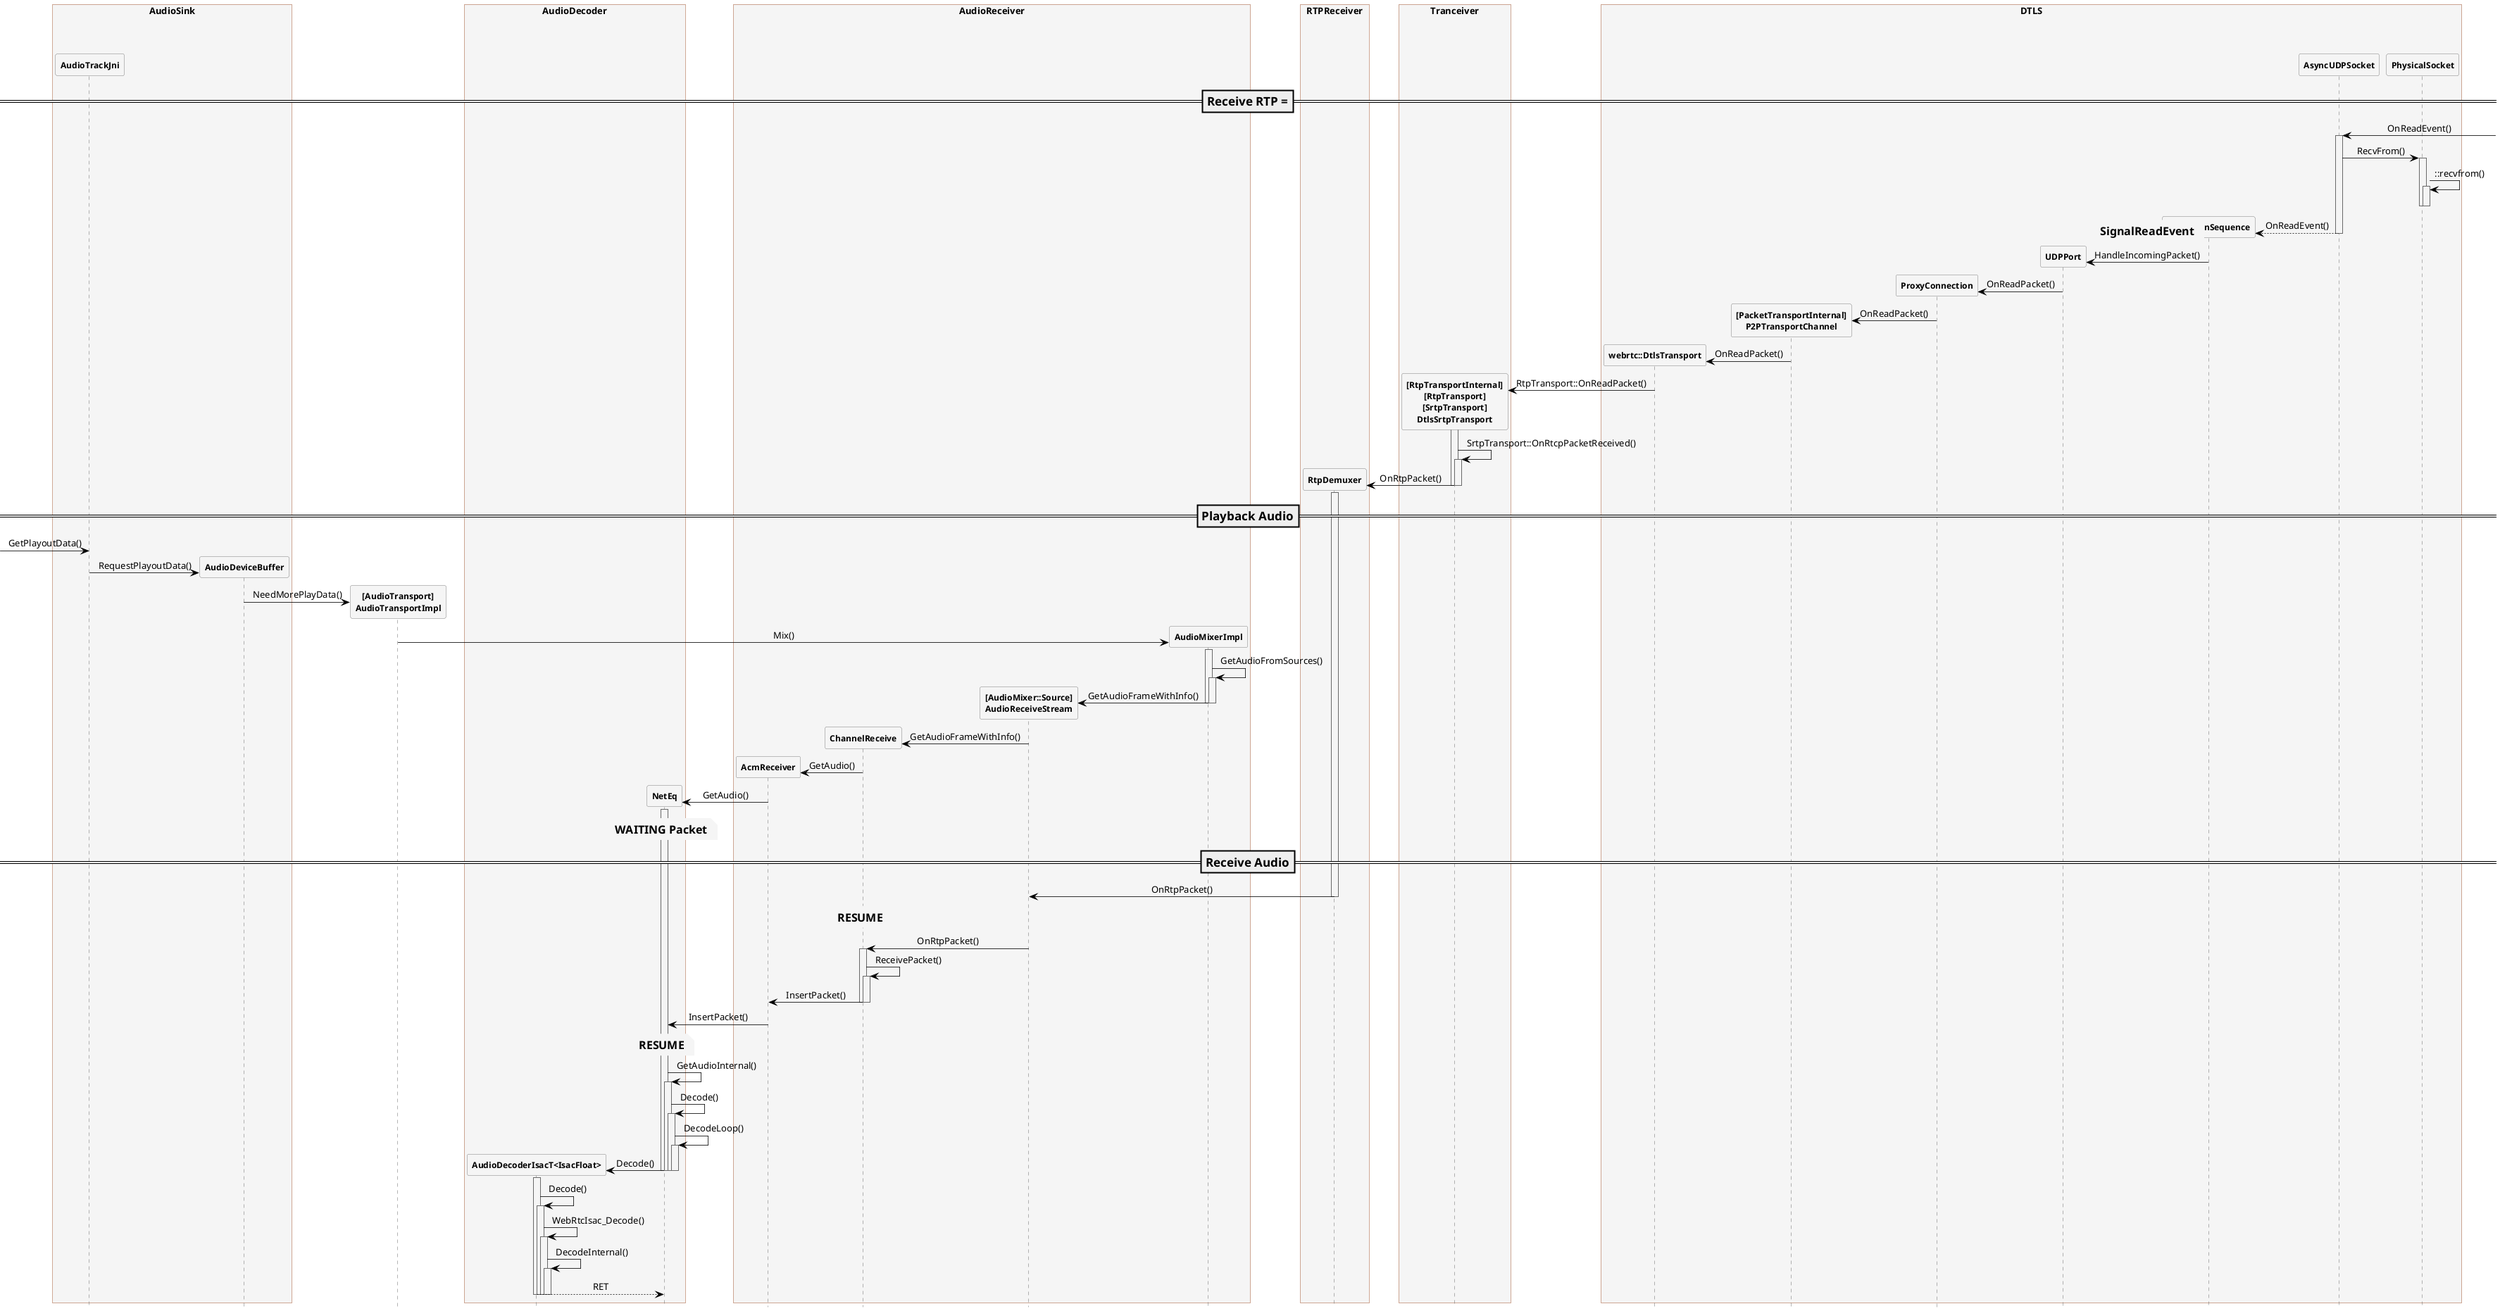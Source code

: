 @startuml WebRTC_Receiver_Audio
 
hide footbox
skinparam {
    ' defaultFontName Abyssinica SIL
    Shadowing false  
    backgroundColor white
    NoteFontColor #Black
    NoteFontSize 16
    NoteTextAlignment left
    NoteBackgroundColor WhiteSmoke
    NoteColor transparent
    NoteBorderThickness 0
    NoteBorderColor transparent
    NoteBorderThickness 0
    NoteShadowing false
    ParticipantPadding 0
    BoxPadding 20
    dpi 96
    ClassBackgroundColor transparent
    ClassHeaderBackgroundColor lightgreen
    ClassStereotypeFontColor transparent
    SequenceBoxBordercolor sienna
    SequenceBoxFontSize 24
    SequenceBoxFontColor Black
    SequenceBoxBackgroundColor WhiteSmoke
    SequenceLifeLineBackgroundColor WhiteSmoke
    SequenceMessageAlignment center
    SequenceGroupHeaderFontColor White
    SequenceGroupHeaderFontSize 20
    SequenceGroupBackgroundColor DarkOliveGreen
    SequenceGroupBodyBackgroundColor transparent
    SequenceGroupBorderThickness 4
    SequenceGroupBorderColor DarkOliveGreen
    ' transparent
    sequence {
        ParticipantBackgroundColor WhiteSmoke
        ParticipantBorderColor Gray
        ParticipantFontStyle Bold
        ParticipantFontSize 12
        ParticipantPadding 0
 
        LifeLineBorderColor DimGray
        ArrowColor Black
        ArrowThickness 0.8
        ColorArrowSeparationSpace 30
    }
}

box AudioSink
participant "AudioTrackJni" as AudioTrackJni
participant "AudioDeviceBuffer" as RAudioDeviceBuffer
end box

participant "[AudioTransport]\nAudioTransportImpl" as AudioTransportImpl

box AudioDecoder
participant "AudioDecoderIsacT<IsacFloat>" as AudioDecoderIsacT
participant NetEq
end box

box AudioReceiver
participant AcmReceiver
participant ChannelReceive
participant "[AudioMixer::Source]\nAudioReceiveStream" as AudioReceiveStream
participant AudioMixerImpl
end box


box RTPReceiver
participant "RtpDemuxer" as RtpDemuxer
end box

box Tranceiver
participant "[RtpTransportInternal]\n[RtpTransport]\n[SrtpTransport]\nDtlsSrtpTransport" as DtlsSrtpTransport
end box

box DTLS
participant "webrtc::DtlsTransport" as DtlsTransport
participant "[PacketTransportInternal]\nP2PTransportChannel" as P2PTransportChannel
participant "ProxyConnection" as ProxyConnection
participant "UDPPort" as UDPPort
participant "AllocationSequence" as AllocationSequence
participant "AsyncUDPSocket" as AsyncUDPSocket
participant "PhysicalSocket" as PhysicalSocket

end box

=== Receive RTP ===

AsyncUDPSocket<-:OnReadEvent()
activate AsyncUDPSocket
AsyncUDPSocket->PhysicalSocket:RecvFrom()
activate PhysicalSocket
PhysicalSocket->PhysicalSocket:::recvfrom()
activate PhysicalSocket
deactivate PhysicalSocket
deactivate PhysicalSocket

create AllocationSequence
AsyncUDPSocket-->AllocationSequence:OnReadEvent()
note left:**SignalReadEvent**
deactivate AsyncUDPSocket
create UDPPort
AllocationSequence->UDPPort:HandleIncomingPacket()
create ProxyConnection
UDPPort->ProxyConnection:OnReadPacket()
create P2PTransportChannel
ProxyConnection->P2PTransportChannel:OnReadPacket()
create DtlsTransport
P2PTransportChannel->DtlsTransport:OnReadPacket()
create DtlsSrtpTransport
DtlsTransport->DtlsSrtpTransport:RtpTransport::OnReadPacket()
activate DtlsSrtpTransport
DtlsSrtpTransport->DtlsSrtpTransport:SrtpTransport::OnRtcpPacketReceived()
activate DtlsSrtpTransport
create RtpDemuxer
DtlsSrtpTransport->RtpDemuxer:OnRtpPacket()
deactivate DtlsSrtpTransport
deactivate DtlsSrtpTransport
activate RtpDemuxer

=== Playback Audio ==
->AudioTrackJni:GetPlayoutData()
create RAudioDeviceBuffer
AudioTrackJni->RAudioDeviceBuffer:RequestPlayoutData()
create AudioTransportImpl
RAudioDeviceBuffer->AudioTransportImpl:NeedMorePlayData()
create AudioMixerImpl
AudioTransportImpl->AudioMixerImpl:Mix()
activate AudioMixerImpl
AudioMixerImpl->AudioMixerImpl:GetAudioFromSources()
activate AudioMixerImpl
create AudioReceiveStream
AudioMixerImpl->AudioReceiveStream:GetAudioFrameWithInfo()
deactivate AudioMixerImpl
deactivate AudioMixerImpl
create ChannelReceive
AudioReceiveStream->ChannelReceive:GetAudioFrameWithInfo()
create AcmReceiver
ChannelReceive->AcmReceiver:GetAudio()
create NetEq
AcmReceiver->NetEq:GetAudio()
activate NetEq
note over NetEq:**WAITING Packet**

=== Receive Audio ==
RtpDemuxer->AudioReceiveStream:OnRtpPacket()
deactivate RtpDemuxer
note over ChannelReceive:**RESUME**
AudioReceiveStream->ChannelReceive:OnRtpPacket()
activate ChannelReceive
ChannelReceive->ChannelReceive:ReceivePacket()
activate ChannelReceive
ChannelReceive->AcmReceiver:InsertPacket()
deactivate ChannelReceive
deactivate ChannelReceive
AcmReceiver->NetEq:InsertPacket()


note over NetEq:**RESUME**
NetEq->NetEq:GetAudioInternal()
activate NetEq
NetEq->NetEq:Decode()
activate NetEq
NetEq->NetEq:DecodeLoop()
activate NetEq
create AudioDecoderIsacT
NetEq->AudioDecoderIsacT:Decode()
deactivate NetEq
deactivate NetEq
deactivate NetEq
deactivate NetEq
activate AudioDecoderIsacT
AudioDecoderIsacT->AudioDecoderIsacT:Decode()
activate AudioDecoderIsacT
AudioDecoderIsacT->AudioDecoderIsacT:WebRtcIsac_Decode()
activate AudioDecoderIsacT
AudioDecoderIsacT->AudioDecoderIsacT:DecodeInternal()
activate AudioDecoderIsacT
AudioDecoderIsacT-->NetEq:RET
deactivate AudioDecoderIsacT
deactivate AudioDecoderIsacT
deactivate AudioDecoderIsacT
deactivate AudioDecoderIsacT

' === REFERENCES ==
' AudioDeviceBuffer-->o AudioRecordJni:audio_device_buffer_
' AudioTransportImpl-->o AudioDeviceBuffer:audio_transport_cb_
' AudioProcessingImpl-->o AudioTransportImpl:audio_processing_
' GainControlImpl-->o AudioProcessingImpl:submodules_.gain_control
' AudioSender-->o AudioTransportImpl:audio_senders_
' ChannelSend-->o AudioSender:channel_send_
' AudioCodingModuleImpl-->o ChannelSend:audio_coding_
' AudioEncoderCng-->o AudioCodingModuleImpl:encoder_stack_
' RTPSenderAudio-->o ChannelSend:rtp_sender_audio_
' RTPSender-->o RTPSenderAudio:rtp_sender_

@enduml